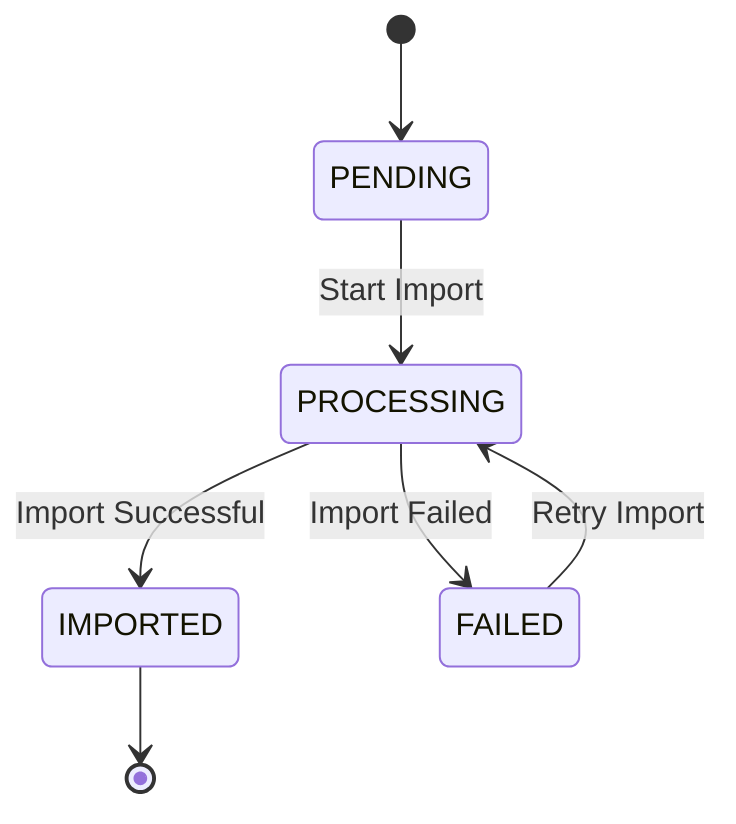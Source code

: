 stateDiagram-v2
    [*] --> PENDING
    PENDING --> PROCESSING: Start Import
    PROCESSING --> IMPORTED: Import Successful
    PROCESSING --> FAILED: Import Failed
    FAILED --> PROCESSING: Retry Import
    IMPORTED --> [*]